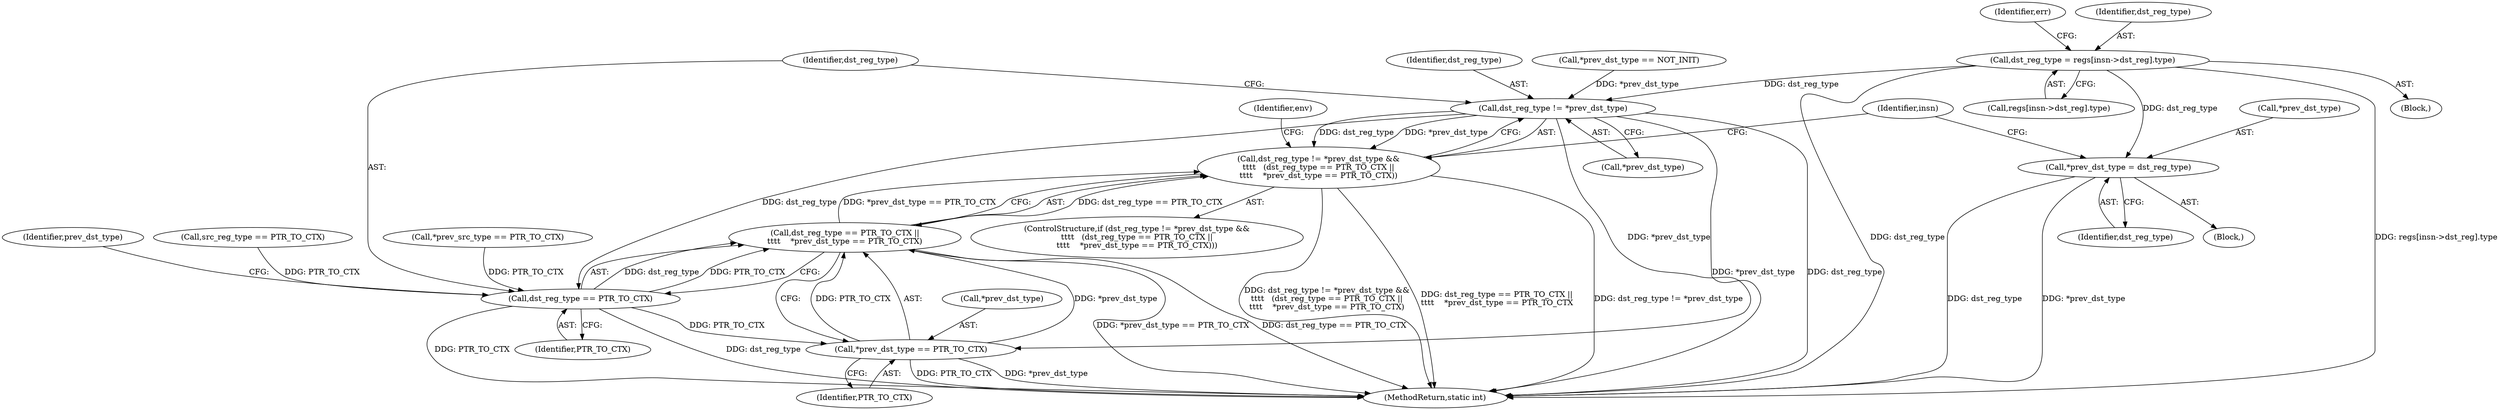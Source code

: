 digraph "0_linux_c131187db2d3fa2f8bf32fdf4e9a4ef805168467_1@array" {
"1000506" [label="(Call,dst_reg_type = regs[insn->dst_reg].type)"];
"1000554" [label="(Call,*prev_dst_type = dst_reg_type)"];
"1000561" [label="(Call,dst_reg_type != *prev_dst_type)"];
"1000560" [label="(Call,dst_reg_type != *prev_dst_type &&\n\t\t\t\t   (dst_reg_type == PTR_TO_CTX ||\n\t\t\t\t    *prev_dst_type == PTR_TO_CTX))"];
"1000566" [label="(Call,dst_reg_type == PTR_TO_CTX)"];
"1000565" [label="(Call,dst_reg_type == PTR_TO_CTX ||\n\t\t\t\t    *prev_dst_type == PTR_TO_CTX)"];
"1000569" [label="(Call,*prev_dst_type == PTR_TO_CTX)"];
"1000560" [label="(Call,dst_reg_type != *prev_dst_type &&\n\t\t\t\t   (dst_reg_type == PTR_TO_CTX ||\n\t\t\t\t    *prev_dst_type == PTR_TO_CTX))"];
"1000554" [label="(Call,*prev_dst_type = dst_reg_type)"];
"1000562" [label="(Identifier,dst_reg_type)"];
"1000567" [label="(Identifier,dst_reg_type)"];
"1000508" [label="(Call,regs[insn->dst_reg].type)"];
"1000516" [label="(Identifier,err)"];
"1000566" [label="(Call,dst_reg_type == PTR_TO_CTX)"];
"1000565" [label="(Call,dst_reg_type == PTR_TO_CTX ||\n\t\t\t\t    *prev_dst_type == PTR_TO_CTX)"];
"1000575" [label="(Identifier,env)"];
"1000561" [label="(Call,dst_reg_type != *prev_dst_type)"];
"1000555" [label="(Call,*prev_dst_type)"];
"1000563" [label="(Call,*prev_dst_type)"];
"1000586" [label="(Identifier,insn)"];
"1000559" [label="(ControlStructure,if (dst_reg_type != *prev_dst_type &&\n\t\t\t\t   (dst_reg_type == PTR_TO_CTX ||\n\t\t\t\t    *prev_dst_type == PTR_TO_CTX)))"];
"1000570" [label="(Call,*prev_dst_type)"];
"1000569" [label="(Call,*prev_dst_type == PTR_TO_CTX)"];
"1000444" [label="(Call,src_reg_type == PTR_TO_CTX)"];
"1000549" [label="(Call,*prev_dst_type == NOT_INIT)"];
"1000572" [label="(Identifier,PTR_TO_CTX)"];
"1000553" [label="(Block,)"];
"1000506" [label="(Call,dst_reg_type = regs[insn->dst_reg].type)"];
"1000507" [label="(Identifier,dst_reg_type)"];
"1000921" [label="(MethodReturn,static int)"];
"1000557" [label="(Identifier,dst_reg_type)"];
"1000447" [label="(Call,*prev_src_type == PTR_TO_CTX)"];
"1000458" [label="(Block,)"];
"1000568" [label="(Identifier,PTR_TO_CTX)"];
"1000571" [label="(Identifier,prev_dst_type)"];
"1000506" -> "1000458"  [label="AST: "];
"1000506" -> "1000508"  [label="CFG: "];
"1000507" -> "1000506"  [label="AST: "];
"1000508" -> "1000506"  [label="AST: "];
"1000516" -> "1000506"  [label="CFG: "];
"1000506" -> "1000921"  [label="DDG: dst_reg_type"];
"1000506" -> "1000921"  [label="DDG: regs[insn->dst_reg].type"];
"1000506" -> "1000554"  [label="DDG: dst_reg_type"];
"1000506" -> "1000561"  [label="DDG: dst_reg_type"];
"1000554" -> "1000553"  [label="AST: "];
"1000554" -> "1000557"  [label="CFG: "];
"1000555" -> "1000554"  [label="AST: "];
"1000557" -> "1000554"  [label="AST: "];
"1000586" -> "1000554"  [label="CFG: "];
"1000554" -> "1000921"  [label="DDG: dst_reg_type"];
"1000554" -> "1000921"  [label="DDG: *prev_dst_type"];
"1000561" -> "1000560"  [label="AST: "];
"1000561" -> "1000563"  [label="CFG: "];
"1000562" -> "1000561"  [label="AST: "];
"1000563" -> "1000561"  [label="AST: "];
"1000567" -> "1000561"  [label="CFG: "];
"1000560" -> "1000561"  [label="CFG: "];
"1000561" -> "1000921"  [label="DDG: *prev_dst_type"];
"1000561" -> "1000921"  [label="DDG: dst_reg_type"];
"1000561" -> "1000560"  [label="DDG: dst_reg_type"];
"1000561" -> "1000560"  [label="DDG: *prev_dst_type"];
"1000549" -> "1000561"  [label="DDG: *prev_dst_type"];
"1000561" -> "1000566"  [label="DDG: dst_reg_type"];
"1000561" -> "1000569"  [label="DDG: *prev_dst_type"];
"1000560" -> "1000559"  [label="AST: "];
"1000560" -> "1000565"  [label="CFG: "];
"1000565" -> "1000560"  [label="AST: "];
"1000575" -> "1000560"  [label="CFG: "];
"1000586" -> "1000560"  [label="CFG: "];
"1000560" -> "1000921"  [label="DDG: dst_reg_type != *prev_dst_type &&\n\t\t\t\t   (dst_reg_type == PTR_TO_CTX ||\n\t\t\t\t    *prev_dst_type == PTR_TO_CTX)"];
"1000560" -> "1000921"  [label="DDG: dst_reg_type == PTR_TO_CTX ||\n\t\t\t\t    *prev_dst_type == PTR_TO_CTX"];
"1000560" -> "1000921"  [label="DDG: dst_reg_type != *prev_dst_type"];
"1000565" -> "1000560"  [label="DDG: dst_reg_type == PTR_TO_CTX"];
"1000565" -> "1000560"  [label="DDG: *prev_dst_type == PTR_TO_CTX"];
"1000566" -> "1000565"  [label="AST: "];
"1000566" -> "1000568"  [label="CFG: "];
"1000567" -> "1000566"  [label="AST: "];
"1000568" -> "1000566"  [label="AST: "];
"1000571" -> "1000566"  [label="CFG: "];
"1000565" -> "1000566"  [label="CFG: "];
"1000566" -> "1000921"  [label="DDG: PTR_TO_CTX"];
"1000566" -> "1000921"  [label="DDG: dst_reg_type"];
"1000566" -> "1000565"  [label="DDG: dst_reg_type"];
"1000566" -> "1000565"  [label="DDG: PTR_TO_CTX"];
"1000447" -> "1000566"  [label="DDG: PTR_TO_CTX"];
"1000444" -> "1000566"  [label="DDG: PTR_TO_CTX"];
"1000566" -> "1000569"  [label="DDG: PTR_TO_CTX"];
"1000565" -> "1000569"  [label="CFG: "];
"1000569" -> "1000565"  [label="AST: "];
"1000565" -> "1000921"  [label="DDG: *prev_dst_type == PTR_TO_CTX"];
"1000565" -> "1000921"  [label="DDG: dst_reg_type == PTR_TO_CTX"];
"1000569" -> "1000565"  [label="DDG: *prev_dst_type"];
"1000569" -> "1000565"  [label="DDG: PTR_TO_CTX"];
"1000569" -> "1000572"  [label="CFG: "];
"1000570" -> "1000569"  [label="AST: "];
"1000572" -> "1000569"  [label="AST: "];
"1000569" -> "1000921"  [label="DDG: PTR_TO_CTX"];
"1000569" -> "1000921"  [label="DDG: *prev_dst_type"];
}
